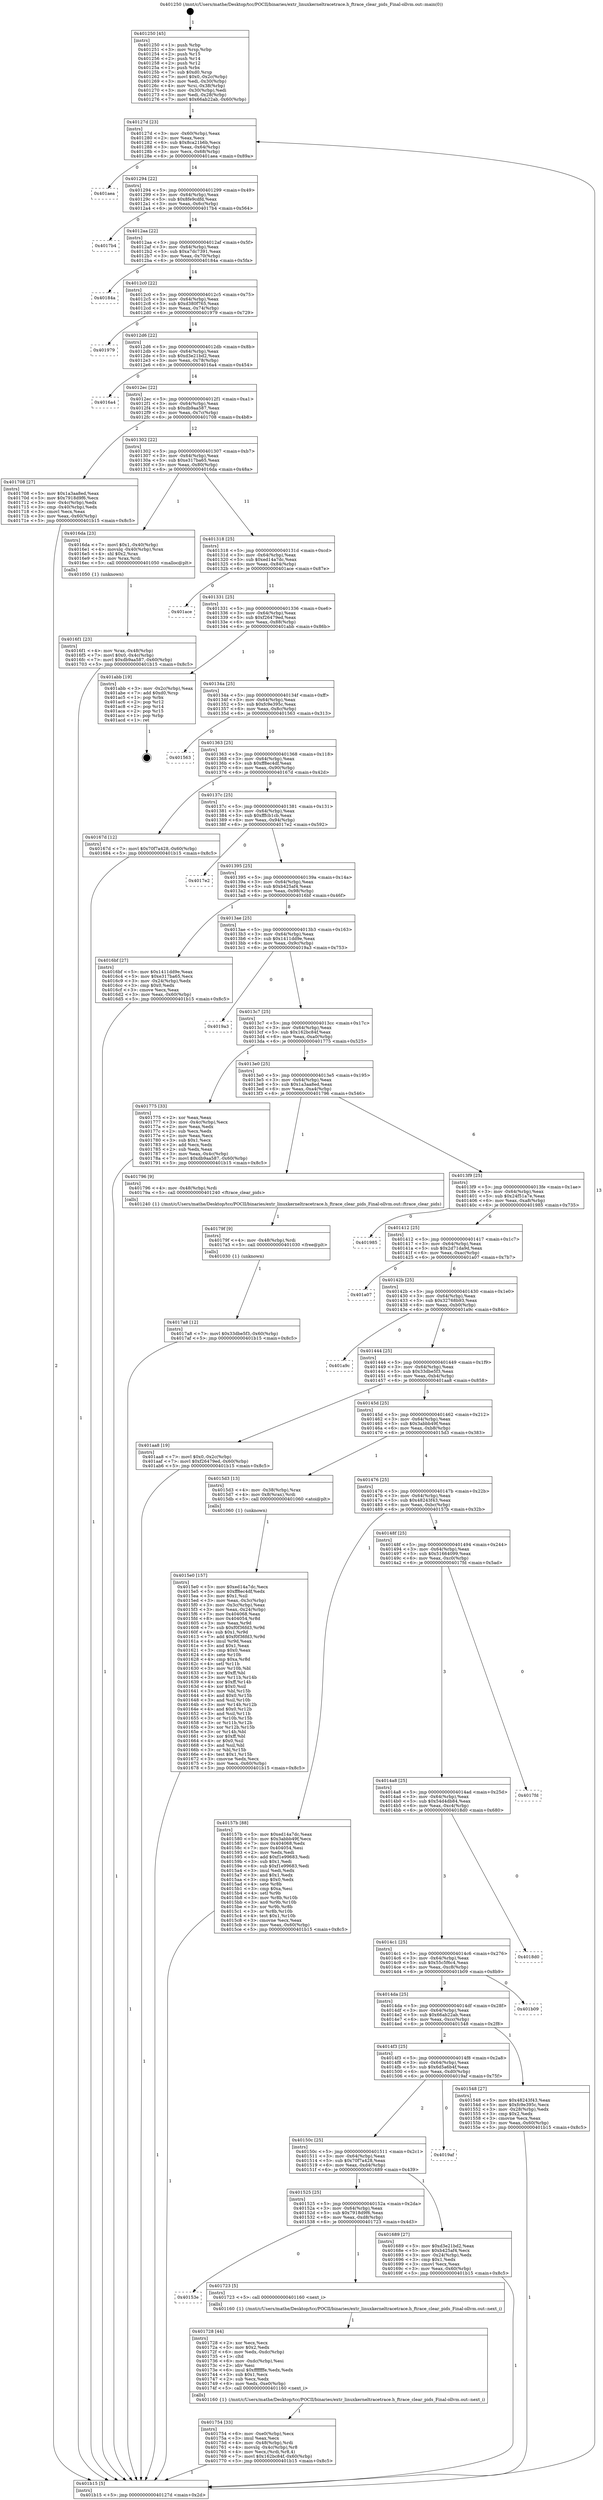digraph "0x401250" {
  label = "0x401250 (/mnt/c/Users/mathe/Desktop/tcc/POCII/binaries/extr_linuxkerneltracetrace.h_ftrace_clear_pids_Final-ollvm.out::main(0))"
  labelloc = "t"
  node[shape=record]

  Entry [label="",width=0.3,height=0.3,shape=circle,fillcolor=black,style=filled]
  "0x40127d" [label="{
     0x40127d [23]\l
     | [instrs]\l
     &nbsp;&nbsp;0x40127d \<+3\>: mov -0x60(%rbp),%eax\l
     &nbsp;&nbsp;0x401280 \<+2\>: mov %eax,%ecx\l
     &nbsp;&nbsp;0x401282 \<+6\>: sub $0x8ca21b6b,%ecx\l
     &nbsp;&nbsp;0x401288 \<+3\>: mov %eax,-0x64(%rbp)\l
     &nbsp;&nbsp;0x40128b \<+3\>: mov %ecx,-0x68(%rbp)\l
     &nbsp;&nbsp;0x40128e \<+6\>: je 0000000000401aea \<main+0x89a\>\l
  }"]
  "0x401aea" [label="{
     0x401aea\l
  }", style=dashed]
  "0x401294" [label="{
     0x401294 [22]\l
     | [instrs]\l
     &nbsp;&nbsp;0x401294 \<+5\>: jmp 0000000000401299 \<main+0x49\>\l
     &nbsp;&nbsp;0x401299 \<+3\>: mov -0x64(%rbp),%eax\l
     &nbsp;&nbsp;0x40129c \<+5\>: sub $0x8fe9cdfd,%eax\l
     &nbsp;&nbsp;0x4012a1 \<+3\>: mov %eax,-0x6c(%rbp)\l
     &nbsp;&nbsp;0x4012a4 \<+6\>: je 00000000004017b4 \<main+0x564\>\l
  }"]
  Exit [label="",width=0.3,height=0.3,shape=circle,fillcolor=black,style=filled,peripheries=2]
  "0x4017b4" [label="{
     0x4017b4\l
  }", style=dashed]
  "0x4012aa" [label="{
     0x4012aa [22]\l
     | [instrs]\l
     &nbsp;&nbsp;0x4012aa \<+5\>: jmp 00000000004012af \<main+0x5f\>\l
     &nbsp;&nbsp;0x4012af \<+3\>: mov -0x64(%rbp),%eax\l
     &nbsp;&nbsp;0x4012b2 \<+5\>: sub $0xa7dc7391,%eax\l
     &nbsp;&nbsp;0x4012b7 \<+3\>: mov %eax,-0x70(%rbp)\l
     &nbsp;&nbsp;0x4012ba \<+6\>: je 000000000040184a \<main+0x5fa\>\l
  }"]
  "0x4017a8" [label="{
     0x4017a8 [12]\l
     | [instrs]\l
     &nbsp;&nbsp;0x4017a8 \<+7\>: movl $0x33dbe5f3,-0x60(%rbp)\l
     &nbsp;&nbsp;0x4017af \<+5\>: jmp 0000000000401b15 \<main+0x8c5\>\l
  }"]
  "0x40184a" [label="{
     0x40184a\l
  }", style=dashed]
  "0x4012c0" [label="{
     0x4012c0 [22]\l
     | [instrs]\l
     &nbsp;&nbsp;0x4012c0 \<+5\>: jmp 00000000004012c5 \<main+0x75\>\l
     &nbsp;&nbsp;0x4012c5 \<+3\>: mov -0x64(%rbp),%eax\l
     &nbsp;&nbsp;0x4012c8 \<+5\>: sub $0xd380f765,%eax\l
     &nbsp;&nbsp;0x4012cd \<+3\>: mov %eax,-0x74(%rbp)\l
     &nbsp;&nbsp;0x4012d0 \<+6\>: je 0000000000401979 \<main+0x729\>\l
  }"]
  "0x40179f" [label="{
     0x40179f [9]\l
     | [instrs]\l
     &nbsp;&nbsp;0x40179f \<+4\>: mov -0x48(%rbp),%rdi\l
     &nbsp;&nbsp;0x4017a3 \<+5\>: call 0000000000401030 \<free@plt\>\l
     | [calls]\l
     &nbsp;&nbsp;0x401030 \{1\} (unknown)\l
  }"]
  "0x401979" [label="{
     0x401979\l
  }", style=dashed]
  "0x4012d6" [label="{
     0x4012d6 [22]\l
     | [instrs]\l
     &nbsp;&nbsp;0x4012d6 \<+5\>: jmp 00000000004012db \<main+0x8b\>\l
     &nbsp;&nbsp;0x4012db \<+3\>: mov -0x64(%rbp),%eax\l
     &nbsp;&nbsp;0x4012de \<+5\>: sub $0xd3e21bd2,%eax\l
     &nbsp;&nbsp;0x4012e3 \<+3\>: mov %eax,-0x78(%rbp)\l
     &nbsp;&nbsp;0x4012e6 \<+6\>: je 00000000004016a4 \<main+0x454\>\l
  }"]
  "0x401754" [label="{
     0x401754 [33]\l
     | [instrs]\l
     &nbsp;&nbsp;0x401754 \<+6\>: mov -0xe0(%rbp),%ecx\l
     &nbsp;&nbsp;0x40175a \<+3\>: imul %eax,%ecx\l
     &nbsp;&nbsp;0x40175d \<+4\>: mov -0x48(%rbp),%rdi\l
     &nbsp;&nbsp;0x401761 \<+4\>: movslq -0x4c(%rbp),%r8\l
     &nbsp;&nbsp;0x401765 \<+4\>: mov %ecx,(%rdi,%r8,4)\l
     &nbsp;&nbsp;0x401769 \<+7\>: movl $0x162bc84f,-0x60(%rbp)\l
     &nbsp;&nbsp;0x401770 \<+5\>: jmp 0000000000401b15 \<main+0x8c5\>\l
  }"]
  "0x4016a4" [label="{
     0x4016a4\l
  }", style=dashed]
  "0x4012ec" [label="{
     0x4012ec [22]\l
     | [instrs]\l
     &nbsp;&nbsp;0x4012ec \<+5\>: jmp 00000000004012f1 \<main+0xa1\>\l
     &nbsp;&nbsp;0x4012f1 \<+3\>: mov -0x64(%rbp),%eax\l
     &nbsp;&nbsp;0x4012f4 \<+5\>: sub $0xdb9aa587,%eax\l
     &nbsp;&nbsp;0x4012f9 \<+3\>: mov %eax,-0x7c(%rbp)\l
     &nbsp;&nbsp;0x4012fc \<+6\>: je 0000000000401708 \<main+0x4b8\>\l
  }"]
  "0x401728" [label="{
     0x401728 [44]\l
     | [instrs]\l
     &nbsp;&nbsp;0x401728 \<+2\>: xor %ecx,%ecx\l
     &nbsp;&nbsp;0x40172a \<+5\>: mov $0x2,%edx\l
     &nbsp;&nbsp;0x40172f \<+6\>: mov %edx,-0xdc(%rbp)\l
     &nbsp;&nbsp;0x401735 \<+1\>: cltd\l
     &nbsp;&nbsp;0x401736 \<+6\>: mov -0xdc(%rbp),%esi\l
     &nbsp;&nbsp;0x40173c \<+2\>: idiv %esi\l
     &nbsp;&nbsp;0x40173e \<+6\>: imul $0xfffffffe,%edx,%edx\l
     &nbsp;&nbsp;0x401744 \<+3\>: sub $0x1,%ecx\l
     &nbsp;&nbsp;0x401747 \<+2\>: sub %ecx,%edx\l
     &nbsp;&nbsp;0x401749 \<+6\>: mov %edx,-0xe0(%rbp)\l
     &nbsp;&nbsp;0x40174f \<+5\>: call 0000000000401160 \<next_i\>\l
     | [calls]\l
     &nbsp;&nbsp;0x401160 \{1\} (/mnt/c/Users/mathe/Desktop/tcc/POCII/binaries/extr_linuxkerneltracetrace.h_ftrace_clear_pids_Final-ollvm.out::next_i)\l
  }"]
  "0x401708" [label="{
     0x401708 [27]\l
     | [instrs]\l
     &nbsp;&nbsp;0x401708 \<+5\>: mov $0x1a3aa8ed,%eax\l
     &nbsp;&nbsp;0x40170d \<+5\>: mov $0x7918d9f6,%ecx\l
     &nbsp;&nbsp;0x401712 \<+3\>: mov -0x4c(%rbp),%edx\l
     &nbsp;&nbsp;0x401715 \<+3\>: cmp -0x40(%rbp),%edx\l
     &nbsp;&nbsp;0x401718 \<+3\>: cmovl %ecx,%eax\l
     &nbsp;&nbsp;0x40171b \<+3\>: mov %eax,-0x60(%rbp)\l
     &nbsp;&nbsp;0x40171e \<+5\>: jmp 0000000000401b15 \<main+0x8c5\>\l
  }"]
  "0x401302" [label="{
     0x401302 [22]\l
     | [instrs]\l
     &nbsp;&nbsp;0x401302 \<+5\>: jmp 0000000000401307 \<main+0xb7\>\l
     &nbsp;&nbsp;0x401307 \<+3\>: mov -0x64(%rbp),%eax\l
     &nbsp;&nbsp;0x40130a \<+5\>: sub $0xe317ba65,%eax\l
     &nbsp;&nbsp;0x40130f \<+3\>: mov %eax,-0x80(%rbp)\l
     &nbsp;&nbsp;0x401312 \<+6\>: je 00000000004016da \<main+0x48a\>\l
  }"]
  "0x40153e" [label="{
     0x40153e\l
  }", style=dashed]
  "0x4016da" [label="{
     0x4016da [23]\l
     | [instrs]\l
     &nbsp;&nbsp;0x4016da \<+7\>: movl $0x1,-0x40(%rbp)\l
     &nbsp;&nbsp;0x4016e1 \<+4\>: movslq -0x40(%rbp),%rax\l
     &nbsp;&nbsp;0x4016e5 \<+4\>: shl $0x2,%rax\l
     &nbsp;&nbsp;0x4016e9 \<+3\>: mov %rax,%rdi\l
     &nbsp;&nbsp;0x4016ec \<+5\>: call 0000000000401050 \<malloc@plt\>\l
     | [calls]\l
     &nbsp;&nbsp;0x401050 \{1\} (unknown)\l
  }"]
  "0x401318" [label="{
     0x401318 [25]\l
     | [instrs]\l
     &nbsp;&nbsp;0x401318 \<+5\>: jmp 000000000040131d \<main+0xcd\>\l
     &nbsp;&nbsp;0x40131d \<+3\>: mov -0x64(%rbp),%eax\l
     &nbsp;&nbsp;0x401320 \<+5\>: sub $0xed14a7dc,%eax\l
     &nbsp;&nbsp;0x401325 \<+6\>: mov %eax,-0x84(%rbp)\l
     &nbsp;&nbsp;0x40132b \<+6\>: je 0000000000401ace \<main+0x87e\>\l
  }"]
  "0x401723" [label="{
     0x401723 [5]\l
     | [instrs]\l
     &nbsp;&nbsp;0x401723 \<+5\>: call 0000000000401160 \<next_i\>\l
     | [calls]\l
     &nbsp;&nbsp;0x401160 \{1\} (/mnt/c/Users/mathe/Desktop/tcc/POCII/binaries/extr_linuxkerneltracetrace.h_ftrace_clear_pids_Final-ollvm.out::next_i)\l
  }"]
  "0x401ace" [label="{
     0x401ace\l
  }", style=dashed]
  "0x401331" [label="{
     0x401331 [25]\l
     | [instrs]\l
     &nbsp;&nbsp;0x401331 \<+5\>: jmp 0000000000401336 \<main+0xe6\>\l
     &nbsp;&nbsp;0x401336 \<+3\>: mov -0x64(%rbp),%eax\l
     &nbsp;&nbsp;0x401339 \<+5\>: sub $0xf26479ed,%eax\l
     &nbsp;&nbsp;0x40133e \<+6\>: mov %eax,-0x88(%rbp)\l
     &nbsp;&nbsp;0x401344 \<+6\>: je 0000000000401abb \<main+0x86b\>\l
  }"]
  "0x4016f1" [label="{
     0x4016f1 [23]\l
     | [instrs]\l
     &nbsp;&nbsp;0x4016f1 \<+4\>: mov %rax,-0x48(%rbp)\l
     &nbsp;&nbsp;0x4016f5 \<+7\>: movl $0x0,-0x4c(%rbp)\l
     &nbsp;&nbsp;0x4016fc \<+7\>: movl $0xdb9aa587,-0x60(%rbp)\l
     &nbsp;&nbsp;0x401703 \<+5\>: jmp 0000000000401b15 \<main+0x8c5\>\l
  }"]
  "0x401abb" [label="{
     0x401abb [19]\l
     | [instrs]\l
     &nbsp;&nbsp;0x401abb \<+3\>: mov -0x2c(%rbp),%eax\l
     &nbsp;&nbsp;0x401abe \<+7\>: add $0xd0,%rsp\l
     &nbsp;&nbsp;0x401ac5 \<+1\>: pop %rbx\l
     &nbsp;&nbsp;0x401ac6 \<+2\>: pop %r12\l
     &nbsp;&nbsp;0x401ac8 \<+2\>: pop %r14\l
     &nbsp;&nbsp;0x401aca \<+2\>: pop %r15\l
     &nbsp;&nbsp;0x401acc \<+1\>: pop %rbp\l
     &nbsp;&nbsp;0x401acd \<+1\>: ret\l
  }"]
  "0x40134a" [label="{
     0x40134a [25]\l
     | [instrs]\l
     &nbsp;&nbsp;0x40134a \<+5\>: jmp 000000000040134f \<main+0xff\>\l
     &nbsp;&nbsp;0x40134f \<+3\>: mov -0x64(%rbp),%eax\l
     &nbsp;&nbsp;0x401352 \<+5\>: sub $0xfc9e395c,%eax\l
     &nbsp;&nbsp;0x401357 \<+6\>: mov %eax,-0x8c(%rbp)\l
     &nbsp;&nbsp;0x40135d \<+6\>: je 0000000000401563 \<main+0x313\>\l
  }"]
  "0x401525" [label="{
     0x401525 [25]\l
     | [instrs]\l
     &nbsp;&nbsp;0x401525 \<+5\>: jmp 000000000040152a \<main+0x2da\>\l
     &nbsp;&nbsp;0x40152a \<+3\>: mov -0x64(%rbp),%eax\l
     &nbsp;&nbsp;0x40152d \<+5\>: sub $0x7918d9f6,%eax\l
     &nbsp;&nbsp;0x401532 \<+6\>: mov %eax,-0xd8(%rbp)\l
     &nbsp;&nbsp;0x401538 \<+6\>: je 0000000000401723 \<main+0x4d3\>\l
  }"]
  "0x401563" [label="{
     0x401563\l
  }", style=dashed]
  "0x401363" [label="{
     0x401363 [25]\l
     | [instrs]\l
     &nbsp;&nbsp;0x401363 \<+5\>: jmp 0000000000401368 \<main+0x118\>\l
     &nbsp;&nbsp;0x401368 \<+3\>: mov -0x64(%rbp),%eax\l
     &nbsp;&nbsp;0x40136b \<+5\>: sub $0xff8ec4df,%eax\l
     &nbsp;&nbsp;0x401370 \<+6\>: mov %eax,-0x90(%rbp)\l
     &nbsp;&nbsp;0x401376 \<+6\>: je 000000000040167d \<main+0x42d\>\l
  }"]
  "0x401689" [label="{
     0x401689 [27]\l
     | [instrs]\l
     &nbsp;&nbsp;0x401689 \<+5\>: mov $0xd3e21bd2,%eax\l
     &nbsp;&nbsp;0x40168e \<+5\>: mov $0xb425af4,%ecx\l
     &nbsp;&nbsp;0x401693 \<+3\>: mov -0x24(%rbp),%edx\l
     &nbsp;&nbsp;0x401696 \<+3\>: cmp $0x1,%edx\l
     &nbsp;&nbsp;0x401699 \<+3\>: cmovl %ecx,%eax\l
     &nbsp;&nbsp;0x40169c \<+3\>: mov %eax,-0x60(%rbp)\l
     &nbsp;&nbsp;0x40169f \<+5\>: jmp 0000000000401b15 \<main+0x8c5\>\l
  }"]
  "0x40167d" [label="{
     0x40167d [12]\l
     | [instrs]\l
     &nbsp;&nbsp;0x40167d \<+7\>: movl $0x70f7a428,-0x60(%rbp)\l
     &nbsp;&nbsp;0x401684 \<+5\>: jmp 0000000000401b15 \<main+0x8c5\>\l
  }"]
  "0x40137c" [label="{
     0x40137c [25]\l
     | [instrs]\l
     &nbsp;&nbsp;0x40137c \<+5\>: jmp 0000000000401381 \<main+0x131\>\l
     &nbsp;&nbsp;0x401381 \<+3\>: mov -0x64(%rbp),%eax\l
     &nbsp;&nbsp;0x401384 \<+5\>: sub $0xfffcb1cb,%eax\l
     &nbsp;&nbsp;0x401389 \<+6\>: mov %eax,-0x94(%rbp)\l
     &nbsp;&nbsp;0x40138f \<+6\>: je 00000000004017e2 \<main+0x592\>\l
  }"]
  "0x40150c" [label="{
     0x40150c [25]\l
     | [instrs]\l
     &nbsp;&nbsp;0x40150c \<+5\>: jmp 0000000000401511 \<main+0x2c1\>\l
     &nbsp;&nbsp;0x401511 \<+3\>: mov -0x64(%rbp),%eax\l
     &nbsp;&nbsp;0x401514 \<+5\>: sub $0x70f7a428,%eax\l
     &nbsp;&nbsp;0x401519 \<+6\>: mov %eax,-0xd4(%rbp)\l
     &nbsp;&nbsp;0x40151f \<+6\>: je 0000000000401689 \<main+0x439\>\l
  }"]
  "0x4017e2" [label="{
     0x4017e2\l
  }", style=dashed]
  "0x401395" [label="{
     0x401395 [25]\l
     | [instrs]\l
     &nbsp;&nbsp;0x401395 \<+5\>: jmp 000000000040139a \<main+0x14a\>\l
     &nbsp;&nbsp;0x40139a \<+3\>: mov -0x64(%rbp),%eax\l
     &nbsp;&nbsp;0x40139d \<+5\>: sub $0xb425af4,%eax\l
     &nbsp;&nbsp;0x4013a2 \<+6\>: mov %eax,-0x98(%rbp)\l
     &nbsp;&nbsp;0x4013a8 \<+6\>: je 00000000004016bf \<main+0x46f\>\l
  }"]
  "0x4019af" [label="{
     0x4019af\l
  }", style=dashed]
  "0x4016bf" [label="{
     0x4016bf [27]\l
     | [instrs]\l
     &nbsp;&nbsp;0x4016bf \<+5\>: mov $0x1411dd9e,%eax\l
     &nbsp;&nbsp;0x4016c4 \<+5\>: mov $0xe317ba65,%ecx\l
     &nbsp;&nbsp;0x4016c9 \<+3\>: mov -0x24(%rbp),%edx\l
     &nbsp;&nbsp;0x4016cc \<+3\>: cmp $0x0,%edx\l
     &nbsp;&nbsp;0x4016cf \<+3\>: cmove %ecx,%eax\l
     &nbsp;&nbsp;0x4016d2 \<+3\>: mov %eax,-0x60(%rbp)\l
     &nbsp;&nbsp;0x4016d5 \<+5\>: jmp 0000000000401b15 \<main+0x8c5\>\l
  }"]
  "0x4013ae" [label="{
     0x4013ae [25]\l
     | [instrs]\l
     &nbsp;&nbsp;0x4013ae \<+5\>: jmp 00000000004013b3 \<main+0x163\>\l
     &nbsp;&nbsp;0x4013b3 \<+3\>: mov -0x64(%rbp),%eax\l
     &nbsp;&nbsp;0x4013b6 \<+5\>: sub $0x1411dd9e,%eax\l
     &nbsp;&nbsp;0x4013bb \<+6\>: mov %eax,-0x9c(%rbp)\l
     &nbsp;&nbsp;0x4013c1 \<+6\>: je 00000000004019a3 \<main+0x753\>\l
  }"]
  "0x4015e0" [label="{
     0x4015e0 [157]\l
     | [instrs]\l
     &nbsp;&nbsp;0x4015e0 \<+5\>: mov $0xed14a7dc,%ecx\l
     &nbsp;&nbsp;0x4015e5 \<+5\>: mov $0xff8ec4df,%edx\l
     &nbsp;&nbsp;0x4015ea \<+3\>: mov $0x1,%sil\l
     &nbsp;&nbsp;0x4015ed \<+3\>: mov %eax,-0x3c(%rbp)\l
     &nbsp;&nbsp;0x4015f0 \<+3\>: mov -0x3c(%rbp),%eax\l
     &nbsp;&nbsp;0x4015f3 \<+3\>: mov %eax,-0x24(%rbp)\l
     &nbsp;&nbsp;0x4015f6 \<+7\>: mov 0x404068,%eax\l
     &nbsp;&nbsp;0x4015fd \<+8\>: mov 0x404054,%r8d\l
     &nbsp;&nbsp;0x401605 \<+3\>: mov %eax,%r9d\l
     &nbsp;&nbsp;0x401608 \<+7\>: sub $0xf0f36fd3,%r9d\l
     &nbsp;&nbsp;0x40160f \<+4\>: sub $0x1,%r9d\l
     &nbsp;&nbsp;0x401613 \<+7\>: add $0xf0f36fd3,%r9d\l
     &nbsp;&nbsp;0x40161a \<+4\>: imul %r9d,%eax\l
     &nbsp;&nbsp;0x40161e \<+3\>: and $0x1,%eax\l
     &nbsp;&nbsp;0x401621 \<+3\>: cmp $0x0,%eax\l
     &nbsp;&nbsp;0x401624 \<+4\>: sete %r10b\l
     &nbsp;&nbsp;0x401628 \<+4\>: cmp $0xa,%r8d\l
     &nbsp;&nbsp;0x40162c \<+4\>: setl %r11b\l
     &nbsp;&nbsp;0x401630 \<+3\>: mov %r10b,%bl\l
     &nbsp;&nbsp;0x401633 \<+3\>: xor $0xff,%bl\l
     &nbsp;&nbsp;0x401636 \<+3\>: mov %r11b,%r14b\l
     &nbsp;&nbsp;0x401639 \<+4\>: xor $0xff,%r14b\l
     &nbsp;&nbsp;0x40163d \<+4\>: xor $0x0,%sil\l
     &nbsp;&nbsp;0x401641 \<+3\>: mov %bl,%r15b\l
     &nbsp;&nbsp;0x401644 \<+4\>: and $0x0,%r15b\l
     &nbsp;&nbsp;0x401648 \<+3\>: and %sil,%r10b\l
     &nbsp;&nbsp;0x40164b \<+3\>: mov %r14b,%r12b\l
     &nbsp;&nbsp;0x40164e \<+4\>: and $0x0,%r12b\l
     &nbsp;&nbsp;0x401652 \<+3\>: and %sil,%r11b\l
     &nbsp;&nbsp;0x401655 \<+3\>: or %r10b,%r15b\l
     &nbsp;&nbsp;0x401658 \<+3\>: or %r11b,%r12b\l
     &nbsp;&nbsp;0x40165b \<+3\>: xor %r12b,%r15b\l
     &nbsp;&nbsp;0x40165e \<+3\>: or %r14b,%bl\l
     &nbsp;&nbsp;0x401661 \<+3\>: xor $0xff,%bl\l
     &nbsp;&nbsp;0x401664 \<+4\>: or $0x0,%sil\l
     &nbsp;&nbsp;0x401668 \<+3\>: and %sil,%bl\l
     &nbsp;&nbsp;0x40166b \<+3\>: or %bl,%r15b\l
     &nbsp;&nbsp;0x40166e \<+4\>: test $0x1,%r15b\l
     &nbsp;&nbsp;0x401672 \<+3\>: cmovne %edx,%ecx\l
     &nbsp;&nbsp;0x401675 \<+3\>: mov %ecx,-0x60(%rbp)\l
     &nbsp;&nbsp;0x401678 \<+5\>: jmp 0000000000401b15 \<main+0x8c5\>\l
  }"]
  "0x4019a3" [label="{
     0x4019a3\l
  }", style=dashed]
  "0x4013c7" [label="{
     0x4013c7 [25]\l
     | [instrs]\l
     &nbsp;&nbsp;0x4013c7 \<+5\>: jmp 00000000004013cc \<main+0x17c\>\l
     &nbsp;&nbsp;0x4013cc \<+3\>: mov -0x64(%rbp),%eax\l
     &nbsp;&nbsp;0x4013cf \<+5\>: sub $0x162bc84f,%eax\l
     &nbsp;&nbsp;0x4013d4 \<+6\>: mov %eax,-0xa0(%rbp)\l
     &nbsp;&nbsp;0x4013da \<+6\>: je 0000000000401775 \<main+0x525\>\l
  }"]
  "0x401250" [label="{
     0x401250 [45]\l
     | [instrs]\l
     &nbsp;&nbsp;0x401250 \<+1\>: push %rbp\l
     &nbsp;&nbsp;0x401251 \<+3\>: mov %rsp,%rbp\l
     &nbsp;&nbsp;0x401254 \<+2\>: push %r15\l
     &nbsp;&nbsp;0x401256 \<+2\>: push %r14\l
     &nbsp;&nbsp;0x401258 \<+2\>: push %r12\l
     &nbsp;&nbsp;0x40125a \<+1\>: push %rbx\l
     &nbsp;&nbsp;0x40125b \<+7\>: sub $0xd0,%rsp\l
     &nbsp;&nbsp;0x401262 \<+7\>: movl $0x0,-0x2c(%rbp)\l
     &nbsp;&nbsp;0x401269 \<+3\>: mov %edi,-0x30(%rbp)\l
     &nbsp;&nbsp;0x40126c \<+4\>: mov %rsi,-0x38(%rbp)\l
     &nbsp;&nbsp;0x401270 \<+3\>: mov -0x30(%rbp),%edi\l
     &nbsp;&nbsp;0x401273 \<+3\>: mov %edi,-0x28(%rbp)\l
     &nbsp;&nbsp;0x401276 \<+7\>: movl $0x66ab22ab,-0x60(%rbp)\l
  }"]
  "0x401775" [label="{
     0x401775 [33]\l
     | [instrs]\l
     &nbsp;&nbsp;0x401775 \<+2\>: xor %eax,%eax\l
     &nbsp;&nbsp;0x401777 \<+3\>: mov -0x4c(%rbp),%ecx\l
     &nbsp;&nbsp;0x40177a \<+2\>: mov %eax,%edx\l
     &nbsp;&nbsp;0x40177c \<+2\>: sub %ecx,%edx\l
     &nbsp;&nbsp;0x40177e \<+2\>: mov %eax,%ecx\l
     &nbsp;&nbsp;0x401780 \<+3\>: sub $0x1,%ecx\l
     &nbsp;&nbsp;0x401783 \<+2\>: add %ecx,%edx\l
     &nbsp;&nbsp;0x401785 \<+2\>: sub %edx,%eax\l
     &nbsp;&nbsp;0x401787 \<+3\>: mov %eax,-0x4c(%rbp)\l
     &nbsp;&nbsp;0x40178a \<+7\>: movl $0xdb9aa587,-0x60(%rbp)\l
     &nbsp;&nbsp;0x401791 \<+5\>: jmp 0000000000401b15 \<main+0x8c5\>\l
  }"]
  "0x4013e0" [label="{
     0x4013e0 [25]\l
     | [instrs]\l
     &nbsp;&nbsp;0x4013e0 \<+5\>: jmp 00000000004013e5 \<main+0x195\>\l
     &nbsp;&nbsp;0x4013e5 \<+3\>: mov -0x64(%rbp),%eax\l
     &nbsp;&nbsp;0x4013e8 \<+5\>: sub $0x1a3aa8ed,%eax\l
     &nbsp;&nbsp;0x4013ed \<+6\>: mov %eax,-0xa4(%rbp)\l
     &nbsp;&nbsp;0x4013f3 \<+6\>: je 0000000000401796 \<main+0x546\>\l
  }"]
  "0x401b15" [label="{
     0x401b15 [5]\l
     | [instrs]\l
     &nbsp;&nbsp;0x401b15 \<+5\>: jmp 000000000040127d \<main+0x2d\>\l
  }"]
  "0x401796" [label="{
     0x401796 [9]\l
     | [instrs]\l
     &nbsp;&nbsp;0x401796 \<+4\>: mov -0x48(%rbp),%rdi\l
     &nbsp;&nbsp;0x40179a \<+5\>: call 0000000000401240 \<ftrace_clear_pids\>\l
     | [calls]\l
     &nbsp;&nbsp;0x401240 \{1\} (/mnt/c/Users/mathe/Desktop/tcc/POCII/binaries/extr_linuxkerneltracetrace.h_ftrace_clear_pids_Final-ollvm.out::ftrace_clear_pids)\l
  }"]
  "0x4013f9" [label="{
     0x4013f9 [25]\l
     | [instrs]\l
     &nbsp;&nbsp;0x4013f9 \<+5\>: jmp 00000000004013fe \<main+0x1ae\>\l
     &nbsp;&nbsp;0x4013fe \<+3\>: mov -0x64(%rbp),%eax\l
     &nbsp;&nbsp;0x401401 \<+5\>: sub $0x24f51a7e,%eax\l
     &nbsp;&nbsp;0x401406 \<+6\>: mov %eax,-0xa8(%rbp)\l
     &nbsp;&nbsp;0x40140c \<+6\>: je 0000000000401985 \<main+0x735\>\l
  }"]
  "0x4014f3" [label="{
     0x4014f3 [25]\l
     | [instrs]\l
     &nbsp;&nbsp;0x4014f3 \<+5\>: jmp 00000000004014f8 \<main+0x2a8\>\l
     &nbsp;&nbsp;0x4014f8 \<+3\>: mov -0x64(%rbp),%eax\l
     &nbsp;&nbsp;0x4014fb \<+5\>: sub $0x6d5a6b4f,%eax\l
     &nbsp;&nbsp;0x401500 \<+6\>: mov %eax,-0xd0(%rbp)\l
     &nbsp;&nbsp;0x401506 \<+6\>: je 00000000004019af \<main+0x75f\>\l
  }"]
  "0x401985" [label="{
     0x401985\l
  }", style=dashed]
  "0x401412" [label="{
     0x401412 [25]\l
     | [instrs]\l
     &nbsp;&nbsp;0x401412 \<+5\>: jmp 0000000000401417 \<main+0x1c7\>\l
     &nbsp;&nbsp;0x401417 \<+3\>: mov -0x64(%rbp),%eax\l
     &nbsp;&nbsp;0x40141a \<+5\>: sub $0x2d71da9d,%eax\l
     &nbsp;&nbsp;0x40141f \<+6\>: mov %eax,-0xac(%rbp)\l
     &nbsp;&nbsp;0x401425 \<+6\>: je 0000000000401a07 \<main+0x7b7\>\l
  }"]
  "0x401548" [label="{
     0x401548 [27]\l
     | [instrs]\l
     &nbsp;&nbsp;0x401548 \<+5\>: mov $0x48243f43,%eax\l
     &nbsp;&nbsp;0x40154d \<+5\>: mov $0xfc9e395c,%ecx\l
     &nbsp;&nbsp;0x401552 \<+3\>: mov -0x28(%rbp),%edx\l
     &nbsp;&nbsp;0x401555 \<+3\>: cmp $0x2,%edx\l
     &nbsp;&nbsp;0x401558 \<+3\>: cmovne %ecx,%eax\l
     &nbsp;&nbsp;0x40155b \<+3\>: mov %eax,-0x60(%rbp)\l
     &nbsp;&nbsp;0x40155e \<+5\>: jmp 0000000000401b15 \<main+0x8c5\>\l
  }"]
  "0x401a07" [label="{
     0x401a07\l
  }", style=dashed]
  "0x40142b" [label="{
     0x40142b [25]\l
     | [instrs]\l
     &nbsp;&nbsp;0x40142b \<+5\>: jmp 0000000000401430 \<main+0x1e0\>\l
     &nbsp;&nbsp;0x401430 \<+3\>: mov -0x64(%rbp),%eax\l
     &nbsp;&nbsp;0x401433 \<+5\>: sub $0x32768b93,%eax\l
     &nbsp;&nbsp;0x401438 \<+6\>: mov %eax,-0xb0(%rbp)\l
     &nbsp;&nbsp;0x40143e \<+6\>: je 0000000000401a9c \<main+0x84c\>\l
  }"]
  "0x4014da" [label="{
     0x4014da [25]\l
     | [instrs]\l
     &nbsp;&nbsp;0x4014da \<+5\>: jmp 00000000004014df \<main+0x28f\>\l
     &nbsp;&nbsp;0x4014df \<+3\>: mov -0x64(%rbp),%eax\l
     &nbsp;&nbsp;0x4014e2 \<+5\>: sub $0x66ab22ab,%eax\l
     &nbsp;&nbsp;0x4014e7 \<+6\>: mov %eax,-0xcc(%rbp)\l
     &nbsp;&nbsp;0x4014ed \<+6\>: je 0000000000401548 \<main+0x2f8\>\l
  }"]
  "0x401a9c" [label="{
     0x401a9c\l
  }", style=dashed]
  "0x401444" [label="{
     0x401444 [25]\l
     | [instrs]\l
     &nbsp;&nbsp;0x401444 \<+5\>: jmp 0000000000401449 \<main+0x1f9\>\l
     &nbsp;&nbsp;0x401449 \<+3\>: mov -0x64(%rbp),%eax\l
     &nbsp;&nbsp;0x40144c \<+5\>: sub $0x33dbe5f3,%eax\l
     &nbsp;&nbsp;0x401451 \<+6\>: mov %eax,-0xb4(%rbp)\l
     &nbsp;&nbsp;0x401457 \<+6\>: je 0000000000401aa8 \<main+0x858\>\l
  }"]
  "0x401b09" [label="{
     0x401b09\l
  }", style=dashed]
  "0x401aa8" [label="{
     0x401aa8 [19]\l
     | [instrs]\l
     &nbsp;&nbsp;0x401aa8 \<+7\>: movl $0x0,-0x2c(%rbp)\l
     &nbsp;&nbsp;0x401aaf \<+7\>: movl $0xf26479ed,-0x60(%rbp)\l
     &nbsp;&nbsp;0x401ab6 \<+5\>: jmp 0000000000401b15 \<main+0x8c5\>\l
  }"]
  "0x40145d" [label="{
     0x40145d [25]\l
     | [instrs]\l
     &nbsp;&nbsp;0x40145d \<+5\>: jmp 0000000000401462 \<main+0x212\>\l
     &nbsp;&nbsp;0x401462 \<+3\>: mov -0x64(%rbp),%eax\l
     &nbsp;&nbsp;0x401465 \<+5\>: sub $0x3abbb49f,%eax\l
     &nbsp;&nbsp;0x40146a \<+6\>: mov %eax,-0xb8(%rbp)\l
     &nbsp;&nbsp;0x401470 \<+6\>: je 00000000004015d3 \<main+0x383\>\l
  }"]
  "0x4014c1" [label="{
     0x4014c1 [25]\l
     | [instrs]\l
     &nbsp;&nbsp;0x4014c1 \<+5\>: jmp 00000000004014c6 \<main+0x276\>\l
     &nbsp;&nbsp;0x4014c6 \<+3\>: mov -0x64(%rbp),%eax\l
     &nbsp;&nbsp;0x4014c9 \<+5\>: sub $0x55c5f6c4,%eax\l
     &nbsp;&nbsp;0x4014ce \<+6\>: mov %eax,-0xc8(%rbp)\l
     &nbsp;&nbsp;0x4014d4 \<+6\>: je 0000000000401b09 \<main+0x8b9\>\l
  }"]
  "0x4015d3" [label="{
     0x4015d3 [13]\l
     | [instrs]\l
     &nbsp;&nbsp;0x4015d3 \<+4\>: mov -0x38(%rbp),%rax\l
     &nbsp;&nbsp;0x4015d7 \<+4\>: mov 0x8(%rax),%rdi\l
     &nbsp;&nbsp;0x4015db \<+5\>: call 0000000000401060 \<atoi@plt\>\l
     | [calls]\l
     &nbsp;&nbsp;0x401060 \{1\} (unknown)\l
  }"]
  "0x401476" [label="{
     0x401476 [25]\l
     | [instrs]\l
     &nbsp;&nbsp;0x401476 \<+5\>: jmp 000000000040147b \<main+0x22b\>\l
     &nbsp;&nbsp;0x40147b \<+3\>: mov -0x64(%rbp),%eax\l
     &nbsp;&nbsp;0x40147e \<+5\>: sub $0x48243f43,%eax\l
     &nbsp;&nbsp;0x401483 \<+6\>: mov %eax,-0xbc(%rbp)\l
     &nbsp;&nbsp;0x401489 \<+6\>: je 000000000040157b \<main+0x32b\>\l
  }"]
  "0x4018d0" [label="{
     0x4018d0\l
  }", style=dashed]
  "0x40157b" [label="{
     0x40157b [88]\l
     | [instrs]\l
     &nbsp;&nbsp;0x40157b \<+5\>: mov $0xed14a7dc,%eax\l
     &nbsp;&nbsp;0x401580 \<+5\>: mov $0x3abbb49f,%ecx\l
     &nbsp;&nbsp;0x401585 \<+7\>: mov 0x404068,%edx\l
     &nbsp;&nbsp;0x40158c \<+7\>: mov 0x404054,%esi\l
     &nbsp;&nbsp;0x401593 \<+2\>: mov %edx,%edi\l
     &nbsp;&nbsp;0x401595 \<+6\>: add $0xf1e99683,%edi\l
     &nbsp;&nbsp;0x40159b \<+3\>: sub $0x1,%edi\l
     &nbsp;&nbsp;0x40159e \<+6\>: sub $0xf1e99683,%edi\l
     &nbsp;&nbsp;0x4015a4 \<+3\>: imul %edi,%edx\l
     &nbsp;&nbsp;0x4015a7 \<+3\>: and $0x1,%edx\l
     &nbsp;&nbsp;0x4015aa \<+3\>: cmp $0x0,%edx\l
     &nbsp;&nbsp;0x4015ad \<+4\>: sete %r8b\l
     &nbsp;&nbsp;0x4015b1 \<+3\>: cmp $0xa,%esi\l
     &nbsp;&nbsp;0x4015b4 \<+4\>: setl %r9b\l
     &nbsp;&nbsp;0x4015b8 \<+3\>: mov %r8b,%r10b\l
     &nbsp;&nbsp;0x4015bb \<+3\>: and %r9b,%r10b\l
     &nbsp;&nbsp;0x4015be \<+3\>: xor %r9b,%r8b\l
     &nbsp;&nbsp;0x4015c1 \<+3\>: or %r8b,%r10b\l
     &nbsp;&nbsp;0x4015c4 \<+4\>: test $0x1,%r10b\l
     &nbsp;&nbsp;0x4015c8 \<+3\>: cmovne %ecx,%eax\l
     &nbsp;&nbsp;0x4015cb \<+3\>: mov %eax,-0x60(%rbp)\l
     &nbsp;&nbsp;0x4015ce \<+5\>: jmp 0000000000401b15 \<main+0x8c5\>\l
  }"]
  "0x40148f" [label="{
     0x40148f [25]\l
     | [instrs]\l
     &nbsp;&nbsp;0x40148f \<+5\>: jmp 0000000000401494 \<main+0x244\>\l
     &nbsp;&nbsp;0x401494 \<+3\>: mov -0x64(%rbp),%eax\l
     &nbsp;&nbsp;0x401497 \<+5\>: sub $0x51664099,%eax\l
     &nbsp;&nbsp;0x40149c \<+6\>: mov %eax,-0xc0(%rbp)\l
     &nbsp;&nbsp;0x4014a2 \<+6\>: je 00000000004017fd \<main+0x5ad\>\l
  }"]
  "0x4014a8" [label="{
     0x4014a8 [25]\l
     | [instrs]\l
     &nbsp;&nbsp;0x4014a8 \<+5\>: jmp 00000000004014ad \<main+0x25d\>\l
     &nbsp;&nbsp;0x4014ad \<+3\>: mov -0x64(%rbp),%eax\l
     &nbsp;&nbsp;0x4014b0 \<+5\>: sub $0x54d4db84,%eax\l
     &nbsp;&nbsp;0x4014b5 \<+6\>: mov %eax,-0xc4(%rbp)\l
     &nbsp;&nbsp;0x4014bb \<+6\>: je 00000000004018d0 \<main+0x680\>\l
  }"]
  "0x4017fd" [label="{
     0x4017fd\l
  }", style=dashed]
  Entry -> "0x401250" [label=" 1"]
  "0x40127d" -> "0x401aea" [label=" 0"]
  "0x40127d" -> "0x401294" [label=" 14"]
  "0x401abb" -> Exit [label=" 1"]
  "0x401294" -> "0x4017b4" [label=" 0"]
  "0x401294" -> "0x4012aa" [label=" 14"]
  "0x401aa8" -> "0x401b15" [label=" 1"]
  "0x4012aa" -> "0x40184a" [label=" 0"]
  "0x4012aa" -> "0x4012c0" [label=" 14"]
  "0x4017a8" -> "0x401b15" [label=" 1"]
  "0x4012c0" -> "0x401979" [label=" 0"]
  "0x4012c0" -> "0x4012d6" [label=" 14"]
  "0x40179f" -> "0x4017a8" [label=" 1"]
  "0x4012d6" -> "0x4016a4" [label=" 0"]
  "0x4012d6" -> "0x4012ec" [label=" 14"]
  "0x401796" -> "0x40179f" [label=" 1"]
  "0x4012ec" -> "0x401708" [label=" 2"]
  "0x4012ec" -> "0x401302" [label=" 12"]
  "0x401775" -> "0x401b15" [label=" 1"]
  "0x401302" -> "0x4016da" [label=" 1"]
  "0x401302" -> "0x401318" [label=" 11"]
  "0x401754" -> "0x401b15" [label=" 1"]
  "0x401318" -> "0x401ace" [label=" 0"]
  "0x401318" -> "0x401331" [label=" 11"]
  "0x401728" -> "0x401754" [label=" 1"]
  "0x401331" -> "0x401abb" [label=" 1"]
  "0x401331" -> "0x40134a" [label=" 10"]
  "0x401525" -> "0x40153e" [label=" 0"]
  "0x40134a" -> "0x401563" [label=" 0"]
  "0x40134a" -> "0x401363" [label=" 10"]
  "0x401525" -> "0x401723" [label=" 1"]
  "0x401363" -> "0x40167d" [label=" 1"]
  "0x401363" -> "0x40137c" [label=" 9"]
  "0x401723" -> "0x401728" [label=" 1"]
  "0x40137c" -> "0x4017e2" [label=" 0"]
  "0x40137c" -> "0x401395" [label=" 9"]
  "0x4016f1" -> "0x401b15" [label=" 1"]
  "0x401395" -> "0x4016bf" [label=" 1"]
  "0x401395" -> "0x4013ae" [label=" 8"]
  "0x4016da" -> "0x4016f1" [label=" 1"]
  "0x4013ae" -> "0x4019a3" [label=" 0"]
  "0x4013ae" -> "0x4013c7" [label=" 8"]
  "0x401689" -> "0x401b15" [label=" 1"]
  "0x4013c7" -> "0x401775" [label=" 1"]
  "0x4013c7" -> "0x4013e0" [label=" 7"]
  "0x40150c" -> "0x401525" [label=" 1"]
  "0x4013e0" -> "0x401796" [label=" 1"]
  "0x4013e0" -> "0x4013f9" [label=" 6"]
  "0x40150c" -> "0x401689" [label=" 1"]
  "0x4013f9" -> "0x401985" [label=" 0"]
  "0x4013f9" -> "0x401412" [label=" 6"]
  "0x401708" -> "0x401b15" [label=" 2"]
  "0x401412" -> "0x401a07" [label=" 0"]
  "0x401412" -> "0x40142b" [label=" 6"]
  "0x4014f3" -> "0x40150c" [label=" 2"]
  "0x40142b" -> "0x401a9c" [label=" 0"]
  "0x40142b" -> "0x401444" [label=" 6"]
  "0x4016bf" -> "0x401b15" [label=" 1"]
  "0x401444" -> "0x401aa8" [label=" 1"]
  "0x401444" -> "0x40145d" [label=" 5"]
  "0x40167d" -> "0x401b15" [label=" 1"]
  "0x40145d" -> "0x4015d3" [label=" 1"]
  "0x40145d" -> "0x401476" [label=" 4"]
  "0x4015d3" -> "0x4015e0" [label=" 1"]
  "0x401476" -> "0x40157b" [label=" 1"]
  "0x401476" -> "0x40148f" [label=" 3"]
  "0x40157b" -> "0x401b15" [label=" 1"]
  "0x40148f" -> "0x4017fd" [label=" 0"]
  "0x40148f" -> "0x4014a8" [label=" 3"]
  "0x401b15" -> "0x40127d" [label=" 13"]
  "0x4014a8" -> "0x4018d0" [label=" 0"]
  "0x4014a8" -> "0x4014c1" [label=" 3"]
  "0x4015e0" -> "0x401b15" [label=" 1"]
  "0x4014c1" -> "0x401b09" [label=" 0"]
  "0x4014c1" -> "0x4014da" [label=" 3"]
  "0x4014f3" -> "0x4019af" [label=" 0"]
  "0x4014da" -> "0x401548" [label=" 1"]
  "0x4014da" -> "0x4014f3" [label=" 2"]
  "0x401548" -> "0x401b15" [label=" 1"]
  "0x401250" -> "0x40127d" [label=" 1"]
}
